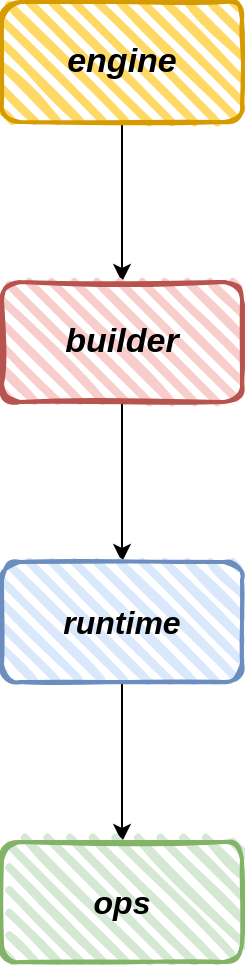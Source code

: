 <mxfile version="14.9.8" type="github">
  <diagram id="AtQBlbPSFtXsGV2Jis1P" name="Page-1">
    <mxGraphModel dx="1422" dy="801" grid="1" gridSize="10" guides="1" tooltips="1" connect="1" arrows="1" fold="1" page="1" pageScale="1" pageWidth="827" pageHeight="1169" math="0" shadow="0">
      <root>
        <mxCell id="0" />
        <mxCell id="1" parent="0" />
        <mxCell id="8rvlxKicTrinBFtf-t2C-6" value="" style="edgeStyle=orthogonalEdgeStyle;rounded=0;orthogonalLoop=1;jettySize=auto;html=1;" edge="1" parent="1" source="8rvlxKicTrinBFtf-t2C-4" target="8rvlxKicTrinBFtf-t2C-5">
          <mxGeometry relative="1" as="geometry" />
        </mxCell>
        <mxCell id="8rvlxKicTrinBFtf-t2C-4" value="&lt;b&gt;&lt;i&gt;&lt;font style=&quot;font-size: 17px&quot;&gt;engine&lt;/font&gt;&lt;/i&gt;&lt;/b&gt;" style="rounded=1;whiteSpace=wrap;html=1;strokeWidth=2;fillWeight=4;hachureGap=8;hachureAngle=45;sketch=1;strokeColor=#d79b00;fillColor=#FFD966;" vertex="1" parent="1">
          <mxGeometry x="240" y="160" width="120" height="60" as="geometry" />
        </mxCell>
        <mxCell id="8rvlxKicTrinBFtf-t2C-8" value="" style="edgeStyle=orthogonalEdgeStyle;rounded=0;orthogonalLoop=1;jettySize=auto;html=1;" edge="1" parent="1" source="8rvlxKicTrinBFtf-t2C-5" target="8rvlxKicTrinBFtf-t2C-7">
          <mxGeometry relative="1" as="geometry" />
        </mxCell>
        <mxCell id="8rvlxKicTrinBFtf-t2C-5" value="&lt;b&gt;&lt;i&gt;&lt;font style=&quot;font-size: 17px&quot;&gt;builder&lt;/font&gt;&lt;/i&gt;&lt;/b&gt;" style="rounded=1;whiteSpace=wrap;html=1;strokeWidth=2;fillWeight=4;hachureGap=8;hachureAngle=45;sketch=1;fillColor=#f8cecc;strokeColor=#b85450;" vertex="1" parent="1">
          <mxGeometry x="240" y="300" width="120" height="60" as="geometry" />
        </mxCell>
        <mxCell id="8rvlxKicTrinBFtf-t2C-10" value="" style="edgeStyle=orthogonalEdgeStyle;rounded=0;orthogonalLoop=1;jettySize=auto;html=1;" edge="1" parent="1" source="8rvlxKicTrinBFtf-t2C-7" target="8rvlxKicTrinBFtf-t2C-9">
          <mxGeometry relative="1" as="geometry" />
        </mxCell>
        <mxCell id="8rvlxKicTrinBFtf-t2C-7" value="&lt;b&gt;&lt;i&gt;&lt;font style=&quot;font-size: 16px&quot;&gt;runtime&lt;/font&gt;&lt;/i&gt;&lt;/b&gt;" style="rounded=1;whiteSpace=wrap;html=1;strokeWidth=2;fillWeight=4;hachureGap=8;hachureAngle=45;sketch=1;fillColor=#dae8fc;strokeColor=#6c8ebf;" vertex="1" parent="1">
          <mxGeometry x="240" y="440" width="120" height="60" as="geometry" />
        </mxCell>
        <mxCell id="8rvlxKicTrinBFtf-t2C-9" value="&lt;b&gt;&lt;i&gt;&lt;font style=&quot;font-size: 16px&quot;&gt;ops&lt;/font&gt;&lt;/i&gt;&lt;/b&gt;" style="rounded=1;whiteSpace=wrap;html=1;strokeWidth=2;fillWeight=4;hachureGap=8;hachureAngle=45;sketch=1;fillColor=#d5e8d4;strokeColor=#82b366;" vertex="1" parent="1">
          <mxGeometry x="240" y="580" width="120" height="60" as="geometry" />
        </mxCell>
      </root>
    </mxGraphModel>
  </diagram>
</mxfile>
